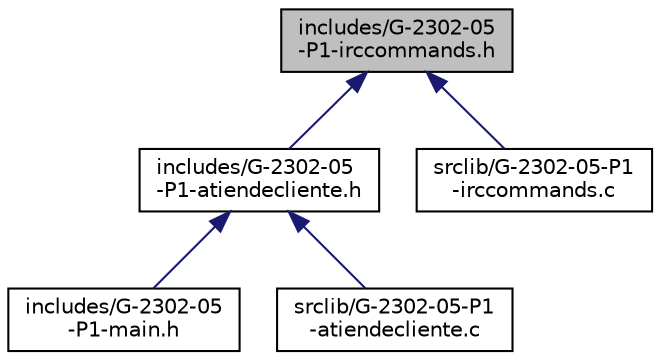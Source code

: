 digraph "includes/G-2302-05-P1-irccommands.h"
{
  edge [fontname="Helvetica",fontsize="10",labelfontname="Helvetica",labelfontsize="10"];
  node [fontname="Helvetica",fontsize="10",shape=record];
  Node1 [label="includes/G-2302-05\l-P1-irccommands.h",height=0.2,width=0.4,color="black", fillcolor="grey75", style="filled" fontcolor="black"];
  Node1 -> Node2 [dir="back",color="midnightblue",fontsize="10",style="solid",fontname="Helvetica"];
  Node2 [label="includes/G-2302-05\l-P1-atiendecliente.h",height=0.2,width=0.4,color="black", fillcolor="white", style="filled",URL="$G-2302-05-P1-atiendecliente_8h.html"];
  Node2 -> Node3 [dir="back",color="midnightblue",fontsize="10",style="solid",fontname="Helvetica"];
  Node3 [label="includes/G-2302-05\l-P1-main.h",height=0.2,width=0.4,color="black", fillcolor="white", style="filled",URL="$G-2302-05-P1-main_8h.html"];
  Node2 -> Node4 [dir="back",color="midnightblue",fontsize="10",style="solid",fontname="Helvetica"];
  Node4 [label="srclib/G-2302-05-P1\l-atiendecliente.c",height=0.2,width=0.4,color="black", fillcolor="white", style="filled",URL="$G-2302-05-P1-atiendecliente_8c.html"];
  Node1 -> Node5 [dir="back",color="midnightblue",fontsize="10",style="solid",fontname="Helvetica"];
  Node5 [label="srclib/G-2302-05-P1\l-irccommands.c",height=0.2,width=0.4,color="black", fillcolor="white", style="filled",URL="$G-2302-05-P1-irccommands_8c.html"];
}
